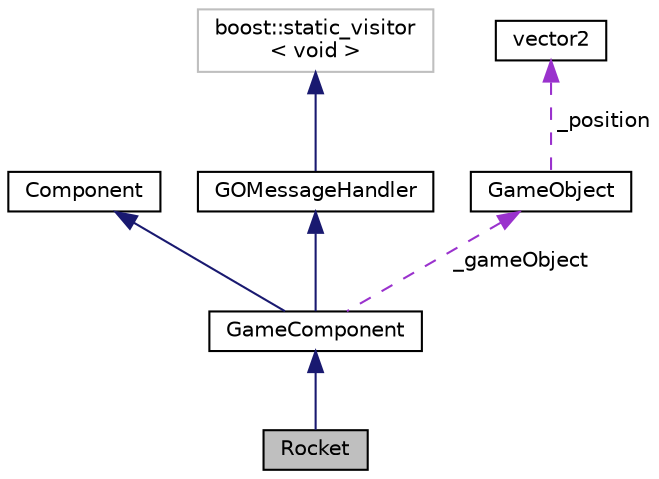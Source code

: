 digraph "Rocket"
{
  edge [fontname="Helvetica",fontsize="10",labelfontname="Helvetica",labelfontsize="10"];
  node [fontname="Helvetica",fontsize="10",shape=record];
  Node5 [label="Rocket",height=0.2,width=0.4,color="black", fillcolor="grey75", style="filled", fontcolor="black"];
  Node6 -> Node5 [dir="back",color="midnightblue",fontsize="10",style="solid"];
  Node6 [label="GameComponent",height=0.2,width=0.4,color="black", fillcolor="white", style="filled",URL="$class_game_component.html",tooltip="Classe de base des scripts utilisateurs. "];
  Node7 -> Node6 [dir="back",color="midnightblue",fontsize="10",style="solid"];
  Node7 [label="Component",height=0.2,width=0.4,color="black", fillcolor="white", style="filled",URL="$class_component.html",tooltip="Interface de Component. "];
  Node8 -> Node6 [dir="back",color="midnightblue",fontsize="10",style="solid"];
  Node8 [label="GOMessageHandler",height=0.2,width=0.4,color="black", fillcolor="white", style="filled",URL="$class_g_o_message_handler.html"];
  Node9 -> Node8 [dir="back",color="midnightblue",fontsize="10",style="solid"];
  Node9 [label="boost::static_visitor\l\< void \>",height=0.2,width=0.4,color="grey75", fillcolor="white", style="filled"];
  Node10 -> Node6 [dir="back",color="darkorchid3",fontsize="10",style="dashed",label=" _gameObject" ];
  Node10 [label="GameObject",height=0.2,width=0.4,color="black", fillcolor="white", style="filled",URL="$class_game_object.html"];
  Node11 -> Node10 [dir="back",color="darkorchid3",fontsize="10",style="dashed",label=" _position" ];
  Node11 [label="vector2",height=0.2,width=0.4,color="black", fillcolor="white", style="filled",URL="$structvector2.html"];
}

